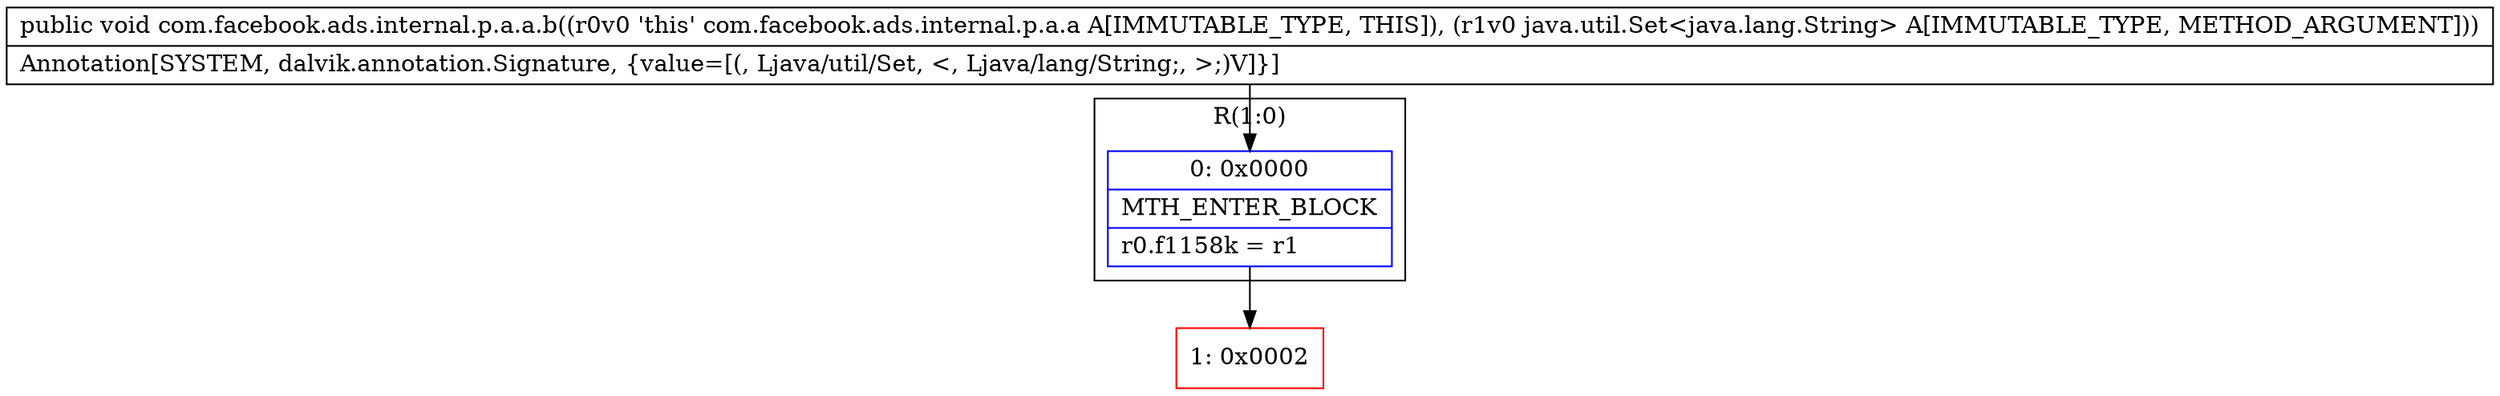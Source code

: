 digraph "CFG forcom.facebook.ads.internal.p.a.a.b(Ljava\/util\/Set;)V" {
subgraph cluster_Region_607208507 {
label = "R(1:0)";
node [shape=record,color=blue];
Node_0 [shape=record,label="{0\:\ 0x0000|MTH_ENTER_BLOCK\l|r0.f1158k = r1\l}"];
}
Node_1 [shape=record,color=red,label="{1\:\ 0x0002}"];
MethodNode[shape=record,label="{public void com.facebook.ads.internal.p.a.a.b((r0v0 'this' com.facebook.ads.internal.p.a.a A[IMMUTABLE_TYPE, THIS]), (r1v0 java.util.Set\<java.lang.String\> A[IMMUTABLE_TYPE, METHOD_ARGUMENT]))  | Annotation[SYSTEM, dalvik.annotation.Signature, \{value=[(, Ljava\/util\/Set, \<, Ljava\/lang\/String;, \>;)V]\}]\l}"];
MethodNode -> Node_0;
Node_0 -> Node_1;
}


